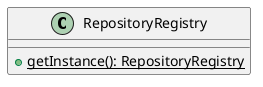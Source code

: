 @startuml

    class RepositoryRegistry [[RepositoryRegistry.html]] {
        {static} +getInstance(): RepositoryRegistry
    }

@enduml
